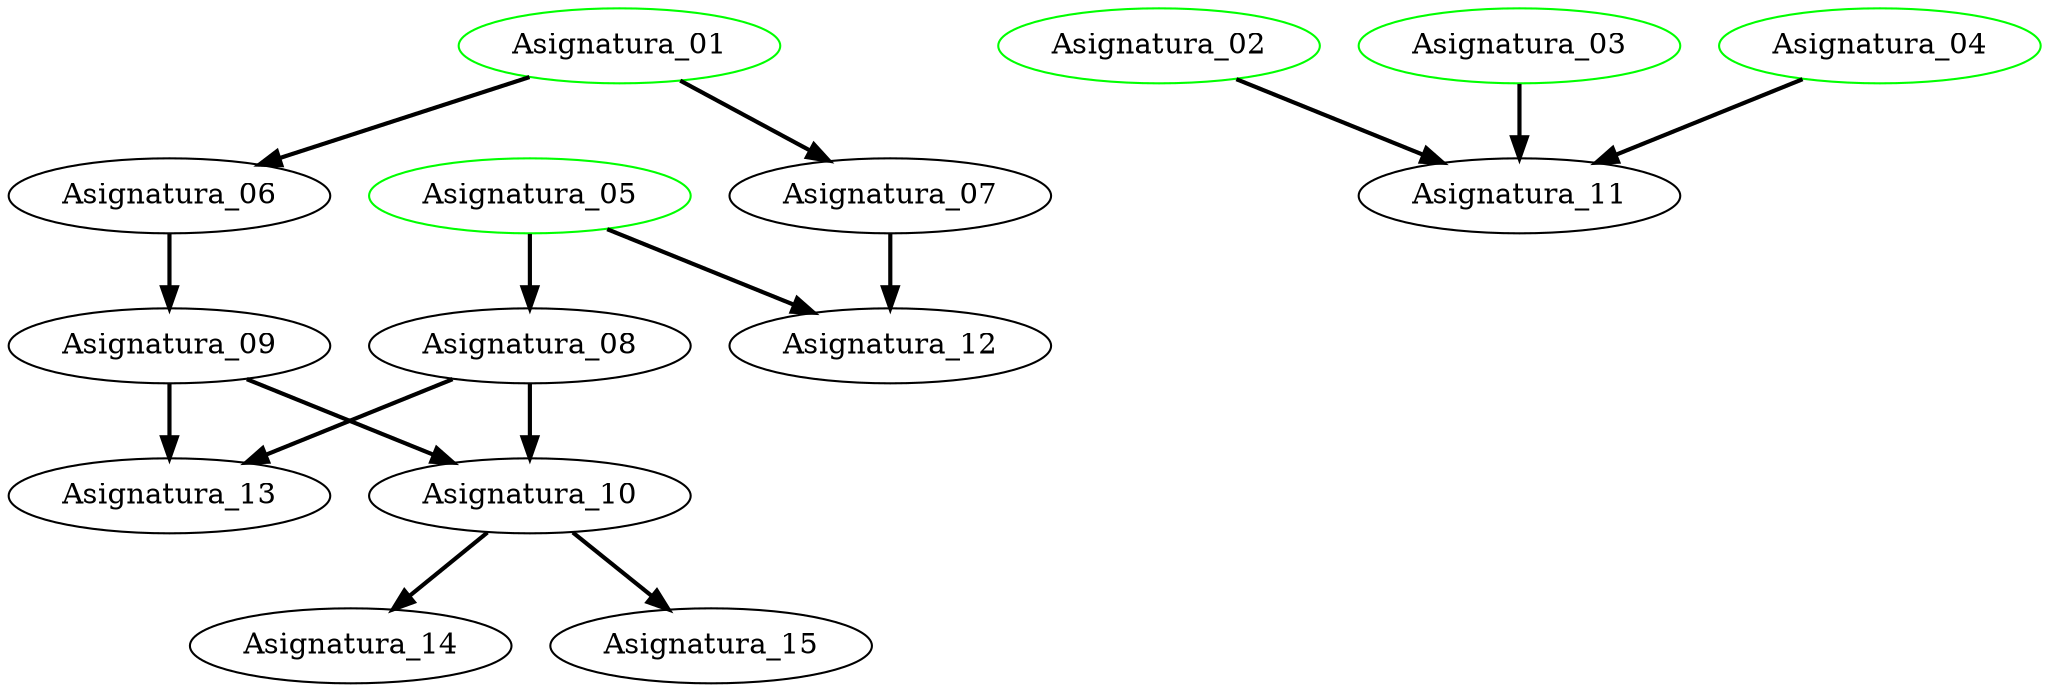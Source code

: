 strict digraph G {
  1 [ color="green" label="Asignatura_01" ];
  2 [ color="green" label="Asignatura_02" ];
  3 [ color="green" label="Asignatura_03" ];
  4 [ color="green" label="Asignatura_04" ];
  5 [ color="green" label="Asignatura_05" ];
  6 [ color="black" label="Asignatura_06" ];
  7 [ color="black" label="Asignatura_07" ];
  8 [ color="black" label="Asignatura_08" ];
  9 [ color="black" label="Asignatura_09" ];
  10 [ color="black" label="Asignatura_10" ];
  11 [ color="black" label="Asignatura_11" ];
  12 [ color="black" label="Asignatura_12" ];
  13 [ color="black" label="Asignatura_13" ];
  14 [ color="black" label="Asignatura_14" ];
  15 [ color="black" label="Asignatura_15" ];
  1 -> 6 [ style="bold" label="" ];
  1 -> 7 [ style="bold" label="" ];
  5 -> 8 [ style="bold" label="" ];
  6 -> 9 [ style="bold" label="" ];
  8 -> 10 [ style="bold" label="" ];
  9 -> 10 [ style="bold" label="" ];
  2 -> 11 [ style="bold" label="" ];
  3 -> 11 [ style="bold" label="" ];
  4 -> 11 [ style="bold" label="" ];
  5 -> 12 [ style="bold" label="" ];
  7 -> 12 [ style="bold" label="" ];
  8 -> 13 [ style="bold" label="" ];
  9 -> 13 [ style="bold" label="" ];
  10 -> 14 [ style="bold" label="" ];
  10 -> 15 [ style="bold" label="" ];
}
